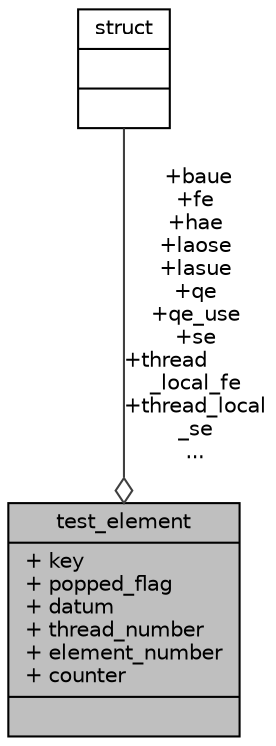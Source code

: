 digraph "test_element"
{
 // LATEX_PDF_SIZE
  edge [fontname="Helvetica",fontsize="10",labelfontname="Helvetica",labelfontsize="10"];
  node [fontname="Helvetica",fontsize="10",shape=record];
  Node1 [label="{test_element\n|+ key\l+ popped_flag\l+ datum\l+ thread_number\l+ element_number\l+ counter\l|}",height=0.2,width=0.4,color="black", fillcolor="grey75", style="filled", fontcolor="black",tooltip=" "];
  Node2 -> Node1 [color="grey25",fontsize="10",style="solid",label=" +baue\n+fe\n+hae\n+laose\n+lasue\n+qe\n+qe_use\n+se\n+thread\l_local_fe\n+thread_local\l_se\n..." ,arrowhead="odiamond",fontname="Helvetica"];
  Node2 [label="{struct\n||}",height=0.2,width=0.4,color="black", fillcolor="white", style="filled",URL="$structstruct.html",tooltip="holds vehicle id and initial pointer to the head of the linked list in hastable"];
}
